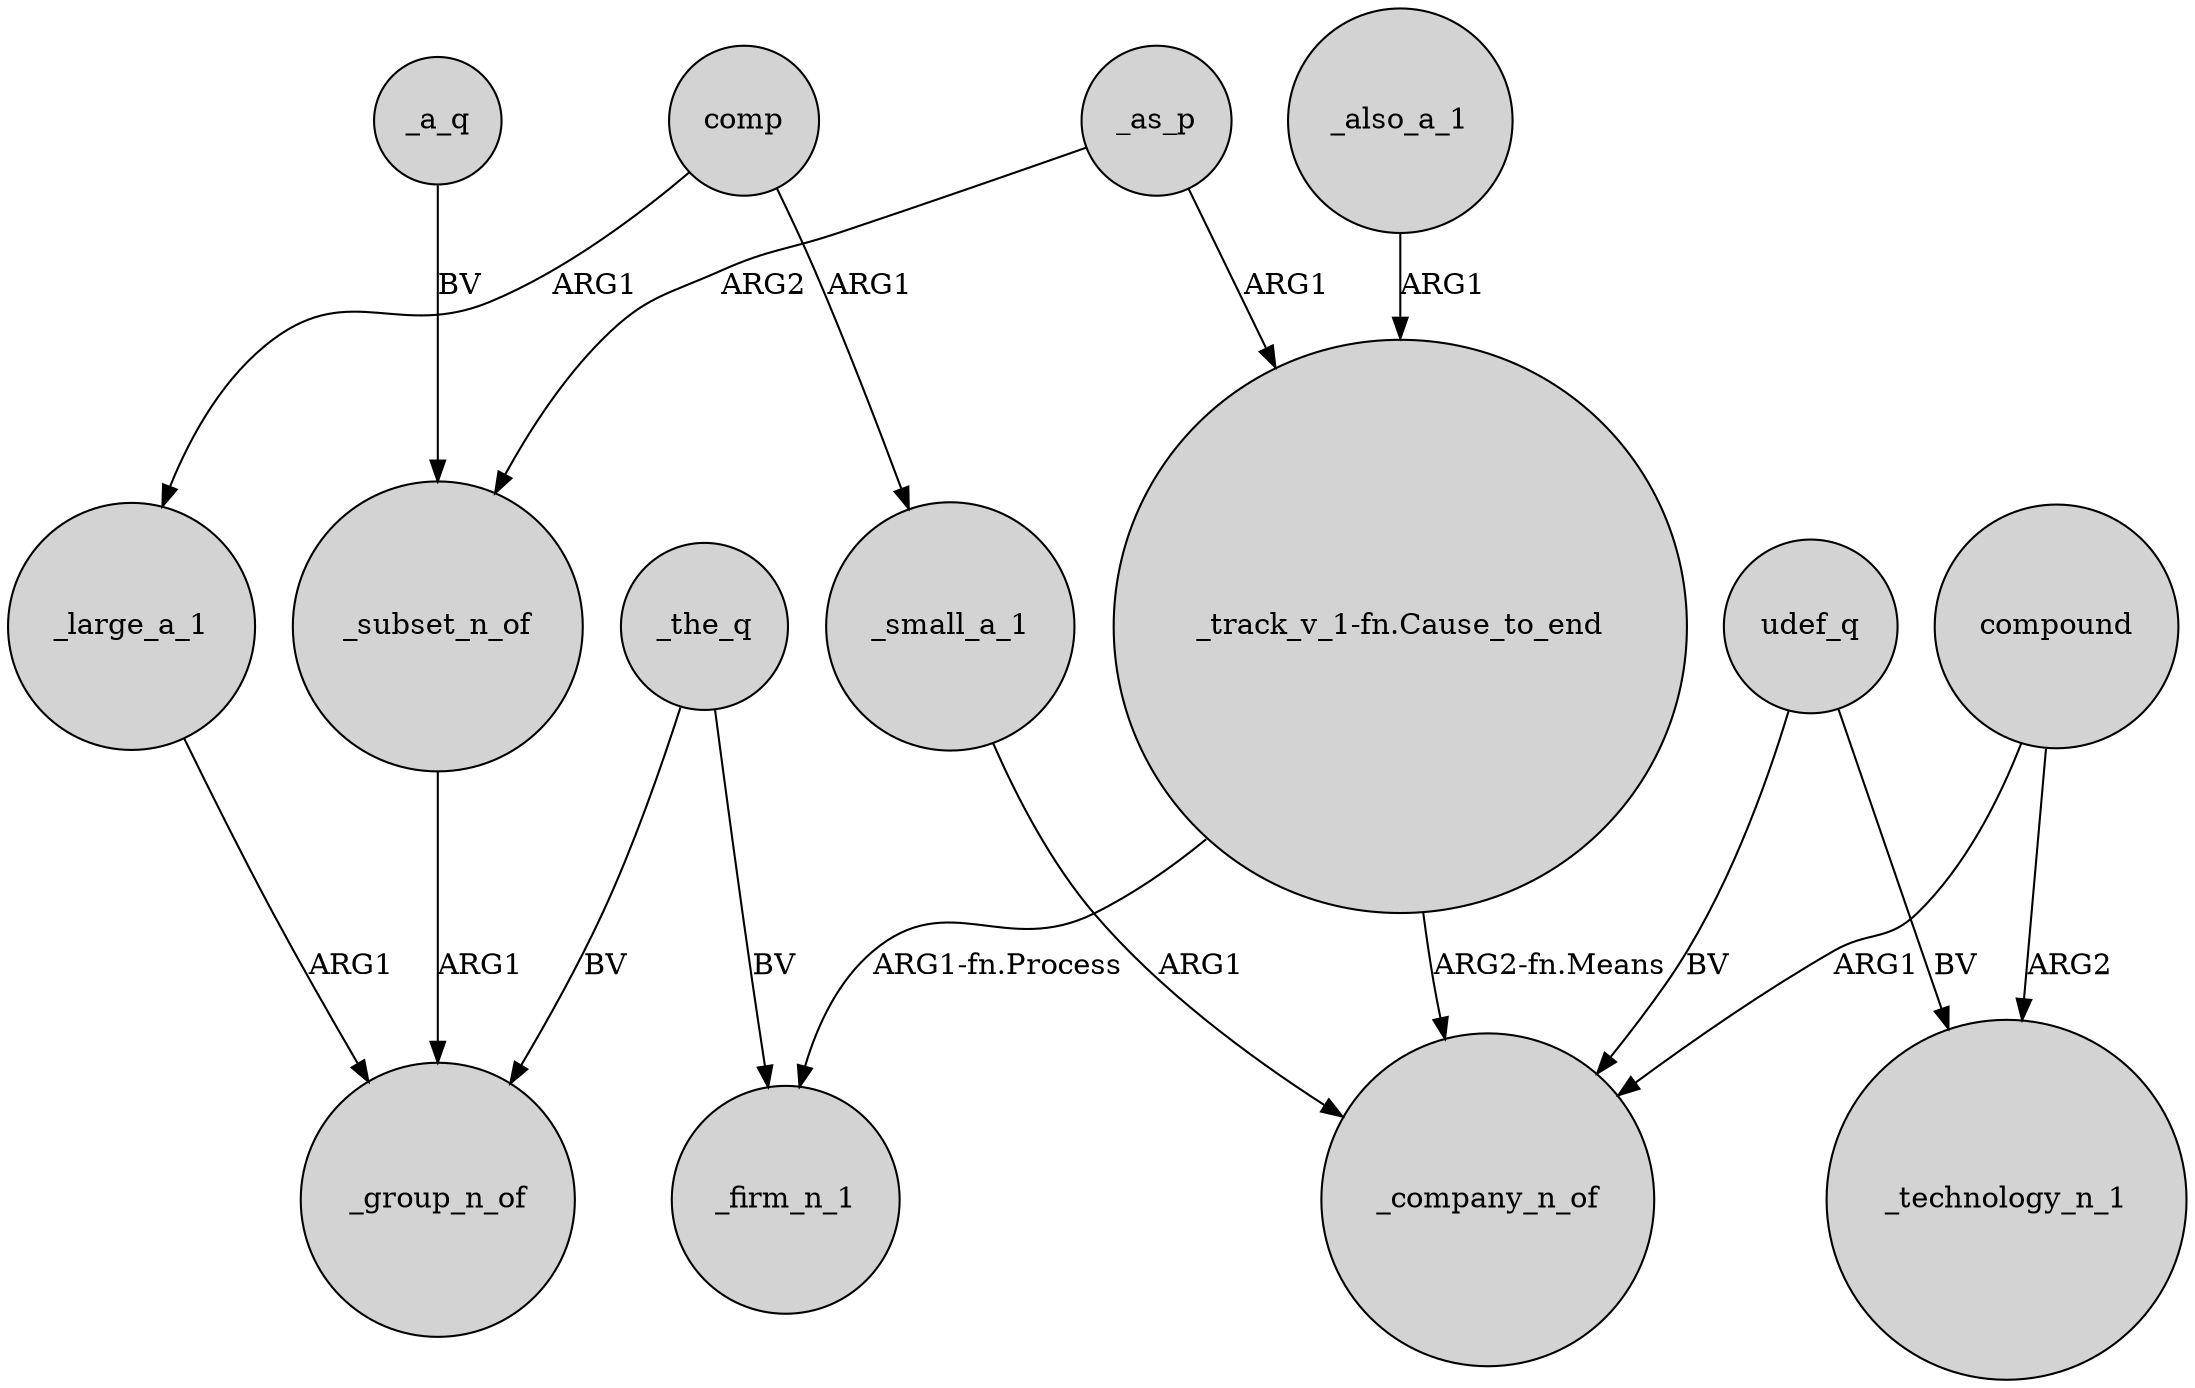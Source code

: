 digraph {
	node [shape=circle style=filled]
	comp -> _small_a_1 [label=ARG1]
	_large_a_1 -> _group_n_of [label=ARG1]
	_the_q -> _firm_n_1 [label=BV]
	_also_a_1 -> "_track_v_1-fn.Cause_to_end" [label=ARG1]
	compound -> _company_n_of [label=ARG1]
	"_track_v_1-fn.Cause_to_end" -> _firm_n_1 [label="ARG1-fn.Process"]
	udef_q -> _company_n_of [label=BV]
	_the_q -> _group_n_of [label=BV]
	_as_p -> _subset_n_of [label=ARG2]
	comp -> _large_a_1 [label=ARG1]
	udef_q -> _technology_n_1 [label=BV]
	_small_a_1 -> _company_n_of [label=ARG1]
	_subset_n_of -> _group_n_of [label=ARG1]
	_as_p -> "_track_v_1-fn.Cause_to_end" [label=ARG1]
	compound -> _technology_n_1 [label=ARG2]
	_a_q -> _subset_n_of [label=BV]
	"_track_v_1-fn.Cause_to_end" -> _company_n_of [label="ARG2-fn.Means"]
}
